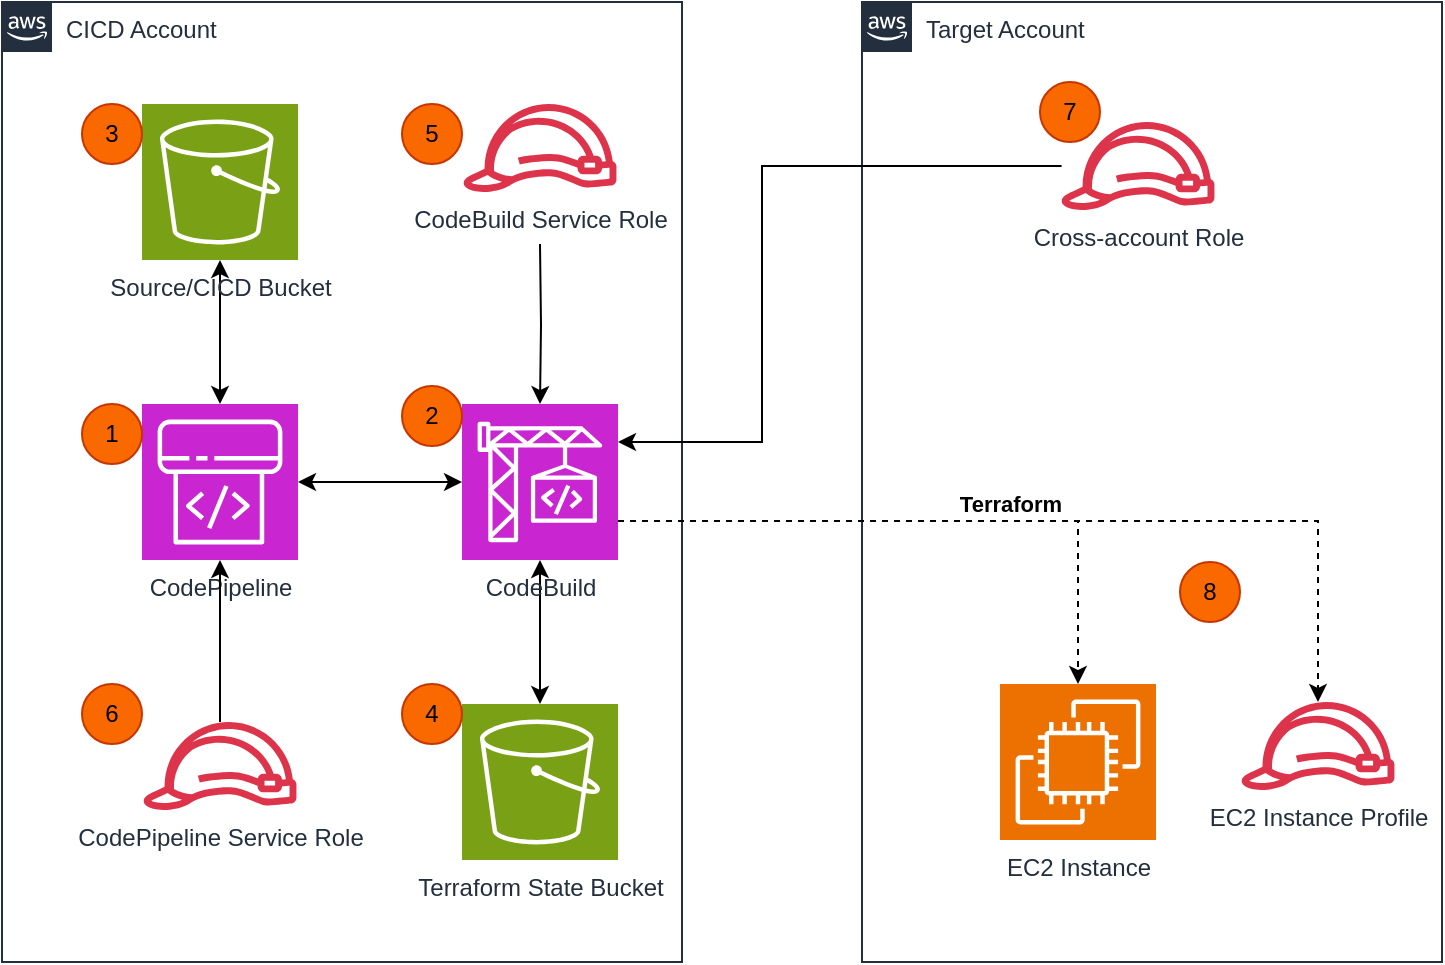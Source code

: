 <mxfile version="28.0.7">
  <diagram name="Page-1" id="UyHZOKQVb40gdVOyIvR0">
    <mxGraphModel dx="1426" dy="759" grid="1" gridSize="10" guides="1" tooltips="1" connect="1" arrows="1" fold="1" page="1" pageScale="1" pageWidth="850" pageHeight="1100" math="0" shadow="0">
      <root>
        <mxCell id="0" />
        <mxCell id="1" parent="0" />
        <mxCell id="BSixG3VgDPSVyhILkcP1-26" value="CICD Account" style="points=[[0,0],[0.25,0],[0.5,0],[0.75,0],[1,0],[1,0.25],[1,0.5],[1,0.75],[1,1],[0.75,1],[0.5,1],[0.25,1],[0,1],[0,0.75],[0,0.5],[0,0.25]];outlineConnect=0;gradientColor=none;html=1;whiteSpace=wrap;fontSize=12;fontStyle=0;container=1;pointerEvents=0;collapsible=0;recursiveResize=0;shape=mxgraph.aws4.group;grIcon=mxgraph.aws4.group_aws_cloud_alt;strokeColor=#232F3E;fillColor=none;verticalAlign=top;align=left;spacingLeft=30;fontColor=#232F3E;dashed=0;" vertex="1" parent="1">
          <mxGeometry x="80" y="200" width="340" height="480" as="geometry" />
        </mxCell>
        <mxCell id="BSixG3VgDPSVyhILkcP1-27" style="rounded=0;orthogonalLoop=1;jettySize=auto;html=1;edgeStyle=orthogonalEdgeStyle;startArrow=classic;startFill=1;" edge="1" parent="BSixG3VgDPSVyhILkcP1-26" source="BSixG3VgDPSVyhILkcP1-28" target="BSixG3VgDPSVyhILkcP1-31">
          <mxGeometry relative="1" as="geometry" />
        </mxCell>
        <mxCell id="BSixG3VgDPSVyhILkcP1-28" value="Source/CICD Bucket" style="sketch=0;points=[[0,0,0],[0.25,0,0],[0.5,0,0],[0.75,0,0],[1,0,0],[0,1,0],[0.25,1,0],[0.5,1,0],[0.75,1,0],[1,1,0],[0,0.25,0],[0,0.5,0],[0,0.75,0],[1,0.25,0],[1,0.5,0],[1,0.75,0]];outlineConnect=0;fontColor=#232F3E;fillColor=#7AA116;strokeColor=#ffffff;dashed=0;verticalLabelPosition=bottom;verticalAlign=top;align=center;html=1;fontSize=12;fontStyle=0;aspect=fixed;shape=mxgraph.aws4.resourceIcon;resIcon=mxgraph.aws4.s3;" vertex="1" parent="BSixG3VgDPSVyhILkcP1-26">
          <mxGeometry x="70" y="51" width="78" height="78" as="geometry" />
        </mxCell>
        <mxCell id="BSixG3VgDPSVyhILkcP1-29" style="edgeStyle=orthogonalEdgeStyle;rounded=0;orthogonalLoop=1;jettySize=auto;html=1;exitX=0.5;exitY=1;exitDx=0;exitDy=0;exitPerimeter=0;strokeColor=default;startArrow=classic;startFill=1;" edge="1" parent="BSixG3VgDPSVyhILkcP1-26" source="BSixG3VgDPSVyhILkcP1-33" target="BSixG3VgDPSVyhILkcP1-32">
          <mxGeometry relative="1" as="geometry" />
        </mxCell>
        <mxCell id="BSixG3VgDPSVyhILkcP1-30" style="edgeStyle=orthogonalEdgeStyle;rounded=0;orthogonalLoop=1;jettySize=auto;html=1;exitX=1;exitY=0.5;exitDx=0;exitDy=0;exitPerimeter=0;startArrow=classic;startFill=1;" edge="1" parent="BSixG3VgDPSVyhILkcP1-26" source="BSixG3VgDPSVyhILkcP1-31" target="BSixG3VgDPSVyhILkcP1-33">
          <mxGeometry relative="1" as="geometry" />
        </mxCell>
        <mxCell id="BSixG3VgDPSVyhILkcP1-31" value="CodePipeline" style="sketch=0;points=[[0,0,0],[0.25,0,0],[0.5,0,0],[0.75,0,0],[1,0,0],[0,1,0],[0.25,1,0],[0.5,1,0],[0.75,1,0],[1,1,0],[0,0.25,0],[0,0.5,0],[0,0.75,0],[1,0.25,0],[1,0.5,0],[1,0.75,0]];outlineConnect=0;fontColor=#232F3E;fillColor=#C925D1;strokeColor=#ffffff;dashed=0;verticalLabelPosition=bottom;verticalAlign=top;align=center;html=1;fontSize=12;fontStyle=0;aspect=fixed;shape=mxgraph.aws4.resourceIcon;resIcon=mxgraph.aws4.codepipeline;" vertex="1" parent="BSixG3VgDPSVyhILkcP1-26">
          <mxGeometry x="70" y="201" width="78" height="78" as="geometry" />
        </mxCell>
        <mxCell id="BSixG3VgDPSVyhILkcP1-32" value="Terraform State Bucket" style="sketch=0;points=[[0,0,0],[0.25,0,0],[0.5,0,0],[0.75,0,0],[1,0,0],[0,1,0],[0.25,1,0],[0.5,1,0],[0.75,1,0],[1,1,0],[0,0.25,0],[0,0.5,0],[0,0.75,0],[1,0.25,0],[1,0.5,0],[1,0.75,0]];outlineConnect=0;fontColor=#232F3E;fillColor=#7AA116;strokeColor=#ffffff;dashed=0;verticalLabelPosition=bottom;verticalAlign=top;align=center;html=1;fontSize=12;fontStyle=0;aspect=fixed;shape=mxgraph.aws4.resourceIcon;resIcon=mxgraph.aws4.s3;" vertex="1" parent="BSixG3VgDPSVyhILkcP1-26">
          <mxGeometry x="230" y="351" width="78" height="78" as="geometry" />
        </mxCell>
        <mxCell id="BSixG3VgDPSVyhILkcP1-33" value="CodeBuild" style="sketch=0;points=[[0,0,0],[0.25,0,0],[0.5,0,0],[0.75,0,0],[1,0,0],[0,1,0],[0.25,1,0],[0.5,1,0],[0.75,1,0],[1,1,0],[0,0.25,0],[0,0.5,0],[0,0.75,0],[1,0.25,0],[1,0.5,0],[1,0.75,0]];outlineConnect=0;fontColor=#232F3E;fillColor=#C925D1;strokeColor=#ffffff;dashed=0;verticalLabelPosition=bottom;verticalAlign=top;align=center;html=1;fontSize=12;fontStyle=0;aspect=fixed;shape=mxgraph.aws4.resourceIcon;resIcon=mxgraph.aws4.codebuild;" vertex="1" parent="BSixG3VgDPSVyhILkcP1-26">
          <mxGeometry x="230" y="201" width="78" height="78" as="geometry" />
        </mxCell>
        <mxCell id="BSixG3VgDPSVyhILkcP1-34" value="" style="edgeStyle=orthogonalEdgeStyle;rounded=0;orthogonalLoop=1;jettySize=auto;html=1;" edge="1" parent="BSixG3VgDPSVyhILkcP1-26" target="BSixG3VgDPSVyhILkcP1-33">
          <mxGeometry relative="1" as="geometry">
            <mxPoint x="269" y="121" as="sourcePoint" />
          </mxGeometry>
        </mxCell>
        <mxCell id="BSixG3VgDPSVyhILkcP1-35" value="CodeBuild Service Role" style="sketch=0;outlineConnect=0;fontColor=#232F3E;gradientColor=none;fillColor=#DD344C;strokeColor=none;dashed=0;verticalLabelPosition=bottom;verticalAlign=top;align=center;html=1;fontSize=12;fontStyle=0;aspect=fixed;pointerEvents=1;shape=mxgraph.aws4.role;" vertex="1" parent="BSixG3VgDPSVyhILkcP1-26">
          <mxGeometry x="230" y="51" width="78" height="44" as="geometry" />
        </mxCell>
        <mxCell id="BSixG3VgDPSVyhILkcP1-36" value="1" style="ellipse;whiteSpace=wrap;html=1;aspect=fixed;fillColor=#fa6800;fontColor=#000000;strokeColor=#C73500;" vertex="1" parent="BSixG3VgDPSVyhILkcP1-26">
          <mxGeometry x="40" y="201" width="30" height="30" as="geometry" />
        </mxCell>
        <mxCell id="BSixG3VgDPSVyhILkcP1-37" value="2" style="ellipse;whiteSpace=wrap;html=1;aspect=fixed;fillColor=#fa6800;fontColor=#000000;strokeColor=#C73500;" vertex="1" parent="BSixG3VgDPSVyhILkcP1-26">
          <mxGeometry x="200" y="192" width="30" height="30" as="geometry" />
        </mxCell>
        <mxCell id="BSixG3VgDPSVyhILkcP1-38" value="3" style="ellipse;whiteSpace=wrap;html=1;aspect=fixed;fillColor=#fa6800;fontColor=#000000;strokeColor=#C73500;" vertex="1" parent="BSixG3VgDPSVyhILkcP1-26">
          <mxGeometry x="40" y="51" width="30" height="30" as="geometry" />
        </mxCell>
        <mxCell id="BSixG3VgDPSVyhILkcP1-39" value="4" style="ellipse;whiteSpace=wrap;html=1;aspect=fixed;fillColor=#fa6800;fontColor=#000000;strokeColor=#C73500;" vertex="1" parent="BSixG3VgDPSVyhILkcP1-26">
          <mxGeometry x="200" y="341" width="30" height="30" as="geometry" />
        </mxCell>
        <mxCell id="BSixG3VgDPSVyhILkcP1-40" value="5" style="ellipse;whiteSpace=wrap;html=1;aspect=fixed;fillColor=#fa6800;fontColor=#000000;strokeColor=#C73500;" vertex="1" parent="BSixG3VgDPSVyhILkcP1-26">
          <mxGeometry x="200" y="51" width="30" height="30" as="geometry" />
        </mxCell>
        <mxCell id="BSixG3VgDPSVyhILkcP1-54" style="edgeStyle=orthogonalEdgeStyle;rounded=0;orthogonalLoop=1;jettySize=auto;html=1;" edge="1" parent="BSixG3VgDPSVyhILkcP1-26" source="BSixG3VgDPSVyhILkcP1-51" target="BSixG3VgDPSVyhILkcP1-31">
          <mxGeometry relative="1" as="geometry" />
        </mxCell>
        <mxCell id="BSixG3VgDPSVyhILkcP1-51" value="CodePipeline Service Role" style="sketch=0;outlineConnect=0;fontColor=#232F3E;gradientColor=none;fillColor=#DD344C;strokeColor=none;dashed=0;verticalLabelPosition=bottom;verticalAlign=top;align=center;html=1;fontSize=12;fontStyle=0;aspect=fixed;pointerEvents=1;shape=mxgraph.aws4.role;" vertex="1" parent="BSixG3VgDPSVyhILkcP1-26">
          <mxGeometry x="70" y="360" width="78" height="44" as="geometry" />
        </mxCell>
        <mxCell id="BSixG3VgDPSVyhILkcP1-52" value="6" style="ellipse;whiteSpace=wrap;html=1;aspect=fixed;fillColor=#fa6800;fontColor=#000000;strokeColor=#C73500;" vertex="1" parent="BSixG3VgDPSVyhILkcP1-26">
          <mxGeometry x="40" y="341" width="30" height="30" as="geometry" />
        </mxCell>
        <mxCell id="BSixG3VgDPSVyhILkcP1-41" value="Target Account" style="points=[[0,0],[0.25,0],[0.5,0],[0.75,0],[1,0],[1,0.25],[1,0.5],[1,0.75],[1,1],[0.75,1],[0.5,1],[0.25,1],[0,1],[0,0.75],[0,0.5],[0,0.25]];outlineConnect=0;gradientColor=none;html=1;whiteSpace=wrap;fontSize=12;fontStyle=0;container=1;pointerEvents=0;collapsible=0;recursiveResize=0;shape=mxgraph.aws4.group;grIcon=mxgraph.aws4.group_aws_cloud_alt;strokeColor=#232F3E;fillColor=none;verticalAlign=top;align=left;spacingLeft=30;fontColor=#232F3E;dashed=0;" vertex="1" parent="1">
          <mxGeometry x="510" y="200" width="290" height="480" as="geometry" />
        </mxCell>
        <mxCell id="BSixG3VgDPSVyhILkcP1-42" value="Cross-account Role" style="sketch=0;outlineConnect=0;fontColor=#232F3E;gradientColor=none;fillColor=#DD344C;strokeColor=none;dashed=0;verticalLabelPosition=bottom;verticalAlign=top;align=center;html=1;fontSize=12;fontStyle=0;aspect=fixed;pointerEvents=1;shape=mxgraph.aws4.role;" vertex="1" parent="BSixG3VgDPSVyhILkcP1-41">
          <mxGeometry x="99" y="60" width="78" height="44" as="geometry" />
        </mxCell>
        <mxCell id="BSixG3VgDPSVyhILkcP1-43" value="EC2 Instance" style="sketch=0;points=[[0,0,0],[0.25,0,0],[0.5,0,0],[0.75,0,0],[1,0,0],[0,1,0],[0.25,1,0],[0.5,1,0],[0.75,1,0],[1,1,0],[0,0.25,0],[0,0.5,0],[0,0.75,0],[1,0.25,0],[1,0.5,0],[1,0.75,0]];outlineConnect=0;fontColor=#232F3E;fillColor=#ED7100;strokeColor=#ffffff;dashed=0;verticalLabelPosition=bottom;verticalAlign=top;align=center;html=1;fontSize=12;fontStyle=0;aspect=fixed;shape=mxgraph.aws4.resourceIcon;resIcon=mxgraph.aws4.ec2;" vertex="1" parent="BSixG3VgDPSVyhILkcP1-41">
          <mxGeometry x="69" y="341" width="78" height="78" as="geometry" />
        </mxCell>
        <mxCell id="BSixG3VgDPSVyhILkcP1-44" value="EC2 Instance Profile" style="sketch=0;outlineConnect=0;fontColor=#232F3E;gradientColor=none;fillColor=#DD344C;strokeColor=none;dashed=0;verticalLabelPosition=bottom;verticalAlign=top;align=center;html=1;fontSize=12;fontStyle=0;aspect=fixed;pointerEvents=1;shape=mxgraph.aws4.role;" vertex="1" parent="BSixG3VgDPSVyhILkcP1-41">
          <mxGeometry x="189" y="350" width="78" height="44" as="geometry" />
        </mxCell>
        <mxCell id="BSixG3VgDPSVyhILkcP1-45" value="7" style="ellipse;whiteSpace=wrap;html=1;aspect=fixed;fillColor=#fa6800;fontColor=#000000;strokeColor=#C73500;" vertex="1" parent="BSixG3VgDPSVyhILkcP1-41">
          <mxGeometry x="89" y="40" width="30" height="30" as="geometry" />
        </mxCell>
        <mxCell id="BSixG3VgDPSVyhILkcP1-46" value="8" style="ellipse;whiteSpace=wrap;html=1;aspect=fixed;fillColor=#fa6800;fontColor=#000000;strokeColor=#C73500;" vertex="1" parent="BSixG3VgDPSVyhILkcP1-41">
          <mxGeometry x="159" y="280" width="30" height="30" as="geometry" />
        </mxCell>
        <mxCell id="BSixG3VgDPSVyhILkcP1-47" style="edgeStyle=orthogonalEdgeStyle;rounded=0;orthogonalLoop=1;jettySize=auto;html=1;" edge="1" parent="1" source="BSixG3VgDPSVyhILkcP1-42" target="BSixG3VgDPSVyhILkcP1-33">
          <mxGeometry relative="1" as="geometry">
            <Array as="points">
              <mxPoint x="460" y="282" />
              <mxPoint x="460" y="420" />
            </Array>
          </mxGeometry>
        </mxCell>
        <mxCell id="BSixG3VgDPSVyhILkcP1-48" style="edgeStyle=orthogonalEdgeStyle;rounded=0;orthogonalLoop=1;jettySize=auto;html=1;exitX=1;exitY=0.75;exitDx=0;exitDy=0;exitPerimeter=0;dashed=1;" edge="1" parent="1" source="BSixG3VgDPSVyhILkcP1-33" target="BSixG3VgDPSVyhILkcP1-44">
          <mxGeometry relative="1" as="geometry" />
        </mxCell>
        <mxCell id="BSixG3VgDPSVyhILkcP1-49" value="&lt;b&gt;Terraform&lt;/b&gt;" style="edgeLabel;html=1;align=center;verticalAlign=middle;resizable=0;points=[];" vertex="1" connectable="0" parent="BSixG3VgDPSVyhILkcP1-48">
          <mxGeometry x="0.119" relative="1" as="geometry">
            <mxPoint x="-51" y="-9" as="offset" />
          </mxGeometry>
        </mxCell>
        <mxCell id="BSixG3VgDPSVyhILkcP1-50" style="edgeStyle=orthogonalEdgeStyle;rounded=0;orthogonalLoop=1;jettySize=auto;html=1;exitX=1;exitY=0.75;exitDx=0;exitDy=0;exitPerimeter=0;dashed=1;" edge="1" parent="1" source="BSixG3VgDPSVyhILkcP1-33" target="BSixG3VgDPSVyhILkcP1-43">
          <mxGeometry relative="1" as="geometry" />
        </mxCell>
      </root>
    </mxGraphModel>
  </diagram>
</mxfile>
